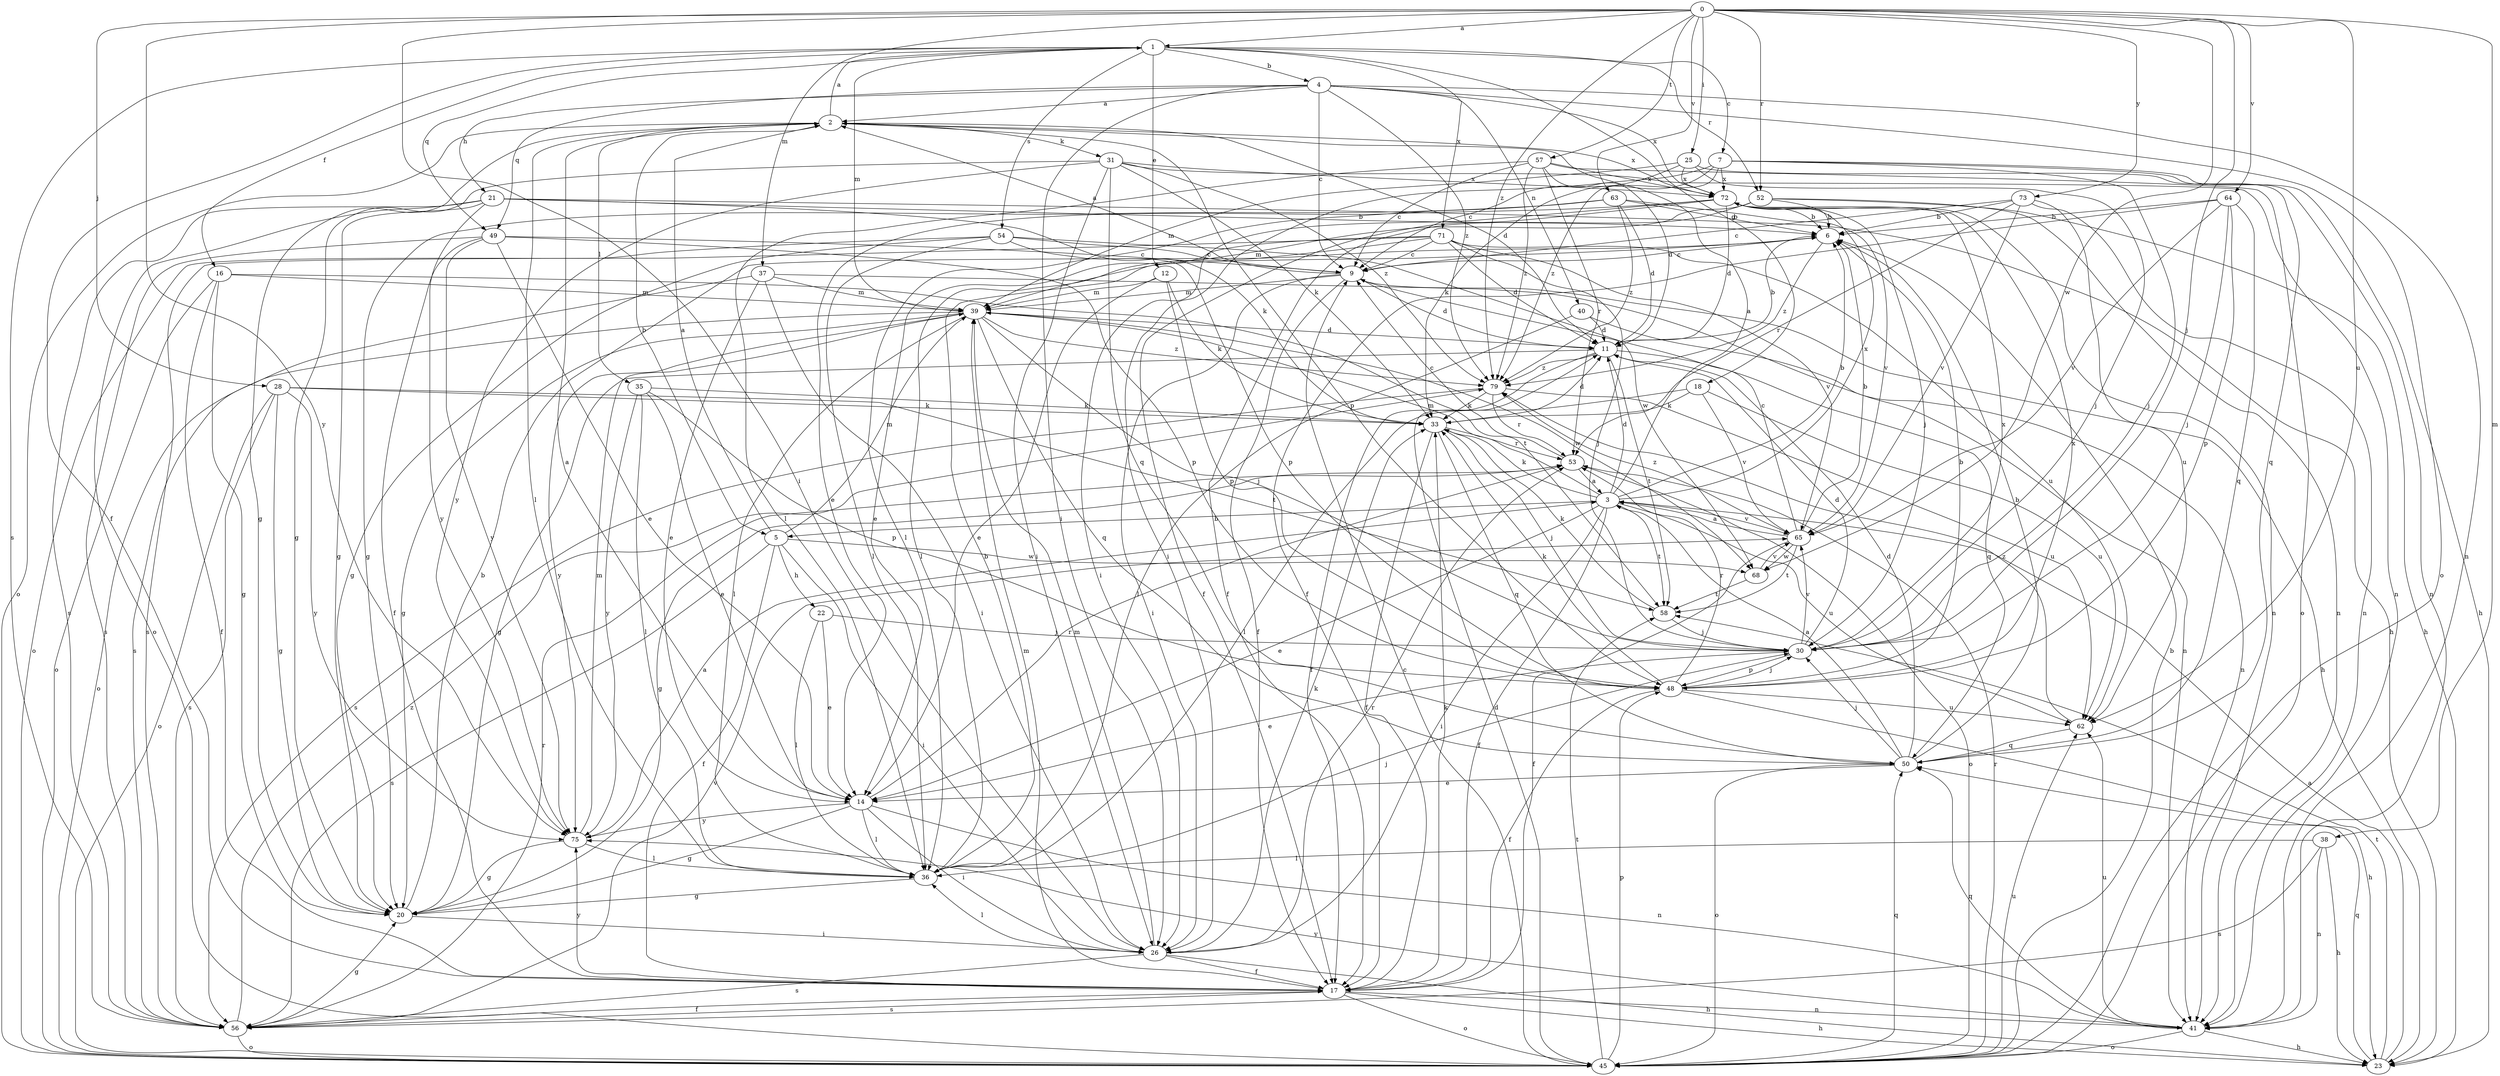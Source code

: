 strict digraph  {
0;
1;
2;
3;
4;
5;
6;
7;
9;
11;
12;
14;
16;
17;
18;
20;
21;
22;
23;
25;
26;
28;
30;
31;
33;
35;
36;
37;
38;
39;
40;
41;
45;
48;
49;
50;
52;
53;
54;
56;
57;
58;
62;
63;
64;
65;
68;
71;
72;
73;
75;
79;
0 -> 1  [label=a];
0 -> 25  [label=i];
0 -> 26  [label=i];
0 -> 28  [label=j];
0 -> 30  [label=j];
0 -> 37  [label=m];
0 -> 38  [label=m];
0 -> 52  [label=r];
0 -> 57  [label=t];
0 -> 62  [label=u];
0 -> 63  [label=v];
0 -> 64  [label=v];
0 -> 68  [label=w];
0 -> 73  [label=y];
0 -> 75  [label=y];
0 -> 79  [label=z];
1 -> 4  [label=b];
1 -> 7  [label=c];
1 -> 12  [label=e];
1 -> 16  [label=f];
1 -> 17  [label=f];
1 -> 18  [label=g];
1 -> 39  [label=m];
1 -> 49  [label=q];
1 -> 52  [label=r];
1 -> 54  [label=s];
1 -> 56  [label=s];
1 -> 71  [label=x];
2 -> 1  [label=a];
2 -> 5  [label=b];
2 -> 11  [label=d];
2 -> 20  [label=g];
2 -> 31  [label=k];
2 -> 35  [label=l];
2 -> 36  [label=l];
2 -> 45  [label=o];
2 -> 48  [label=p];
2 -> 72  [label=x];
3 -> 2  [label=a];
3 -> 5  [label=b];
3 -> 6  [label=b];
3 -> 11  [label=d];
3 -> 14  [label=e];
3 -> 17  [label=f];
3 -> 26  [label=i];
3 -> 33  [label=k];
3 -> 39  [label=m];
3 -> 58  [label=t];
3 -> 62  [label=u];
3 -> 65  [label=v];
3 -> 72  [label=x];
4 -> 2  [label=a];
4 -> 9  [label=c];
4 -> 21  [label=h];
4 -> 26  [label=i];
4 -> 40  [label=n];
4 -> 41  [label=n];
4 -> 45  [label=o];
4 -> 49  [label=q];
4 -> 72  [label=x];
4 -> 79  [label=z];
5 -> 2  [label=a];
5 -> 17  [label=f];
5 -> 22  [label=h];
5 -> 26  [label=i];
5 -> 39  [label=m];
5 -> 56  [label=s];
5 -> 68  [label=w];
6 -> 9  [label=c];
6 -> 79  [label=z];
7 -> 23  [label=h];
7 -> 26  [label=i];
7 -> 30  [label=j];
7 -> 33  [label=k];
7 -> 41  [label=n];
7 -> 72  [label=x];
7 -> 79  [label=z];
9 -> 2  [label=a];
9 -> 11  [label=d];
9 -> 17  [label=f];
9 -> 23  [label=h];
9 -> 26  [label=i];
9 -> 39  [label=m];
11 -> 6  [label=b];
11 -> 17  [label=f];
11 -> 20  [label=g];
11 -> 50  [label=q];
11 -> 58  [label=t];
11 -> 79  [label=z];
12 -> 14  [label=e];
12 -> 33  [label=k];
12 -> 39  [label=m];
12 -> 48  [label=p];
14 -> 2  [label=a];
14 -> 20  [label=g];
14 -> 26  [label=i];
14 -> 36  [label=l];
14 -> 41  [label=n];
14 -> 53  [label=r];
14 -> 75  [label=y];
16 -> 17  [label=f];
16 -> 20  [label=g];
16 -> 39  [label=m];
16 -> 45  [label=o];
16 -> 58  [label=t];
17 -> 23  [label=h];
17 -> 33  [label=k];
17 -> 39  [label=m];
17 -> 41  [label=n];
17 -> 45  [label=o];
17 -> 56  [label=s];
17 -> 75  [label=y];
18 -> 33  [label=k];
18 -> 36  [label=l];
18 -> 62  [label=u];
18 -> 65  [label=v];
20 -> 6  [label=b];
20 -> 26  [label=i];
21 -> 6  [label=b];
21 -> 20  [label=g];
21 -> 23  [label=h];
21 -> 33  [label=k];
21 -> 45  [label=o];
21 -> 56  [label=s];
21 -> 75  [label=y];
22 -> 14  [label=e];
22 -> 30  [label=j];
22 -> 36  [label=l];
23 -> 3  [label=a];
23 -> 50  [label=q];
23 -> 58  [label=t];
25 -> 9  [label=c];
25 -> 30  [label=j];
25 -> 39  [label=m];
25 -> 50  [label=q];
25 -> 72  [label=x];
26 -> 17  [label=f];
26 -> 23  [label=h];
26 -> 33  [label=k];
26 -> 36  [label=l];
26 -> 39  [label=m];
26 -> 53  [label=r];
26 -> 56  [label=s];
28 -> 20  [label=g];
28 -> 33  [label=k];
28 -> 45  [label=o];
28 -> 56  [label=s];
28 -> 58  [label=t];
28 -> 75  [label=y];
30 -> 11  [label=d];
30 -> 14  [label=e];
30 -> 48  [label=p];
30 -> 65  [label=v];
30 -> 72  [label=x];
31 -> 20  [label=g];
31 -> 26  [label=i];
31 -> 33  [label=k];
31 -> 41  [label=n];
31 -> 50  [label=q];
31 -> 72  [label=x];
31 -> 75  [label=y];
31 -> 79  [label=z];
33 -> 11  [label=d];
33 -> 17  [label=f];
33 -> 30  [label=j];
33 -> 50  [label=q];
33 -> 53  [label=r];
35 -> 14  [label=e];
35 -> 33  [label=k];
35 -> 36  [label=l];
35 -> 48  [label=p];
35 -> 75  [label=y];
36 -> 6  [label=b];
36 -> 20  [label=g];
36 -> 30  [label=j];
37 -> 14  [label=e];
37 -> 26  [label=i];
37 -> 39  [label=m];
37 -> 41  [label=n];
37 -> 56  [label=s];
38 -> 23  [label=h];
38 -> 36  [label=l];
38 -> 41  [label=n];
38 -> 56  [label=s];
39 -> 11  [label=d];
39 -> 20  [label=g];
39 -> 30  [label=j];
39 -> 36  [label=l];
39 -> 45  [label=o];
39 -> 50  [label=q];
39 -> 68  [label=w];
39 -> 75  [label=y];
39 -> 79  [label=z];
40 -> 11  [label=d];
40 -> 36  [label=l];
40 -> 41  [label=n];
41 -> 23  [label=h];
41 -> 45  [label=o];
41 -> 50  [label=q];
41 -> 62  [label=u];
41 -> 75  [label=y];
45 -> 6  [label=b];
45 -> 9  [label=c];
45 -> 11  [label=d];
45 -> 48  [label=p];
45 -> 50  [label=q];
45 -> 53  [label=r];
45 -> 58  [label=t];
45 -> 62  [label=u];
48 -> 6  [label=b];
48 -> 17  [label=f];
48 -> 23  [label=h];
48 -> 30  [label=j];
48 -> 33  [label=k];
48 -> 53  [label=r];
48 -> 62  [label=u];
48 -> 72  [label=x];
49 -> 9  [label=c];
49 -> 14  [label=e];
49 -> 17  [label=f];
49 -> 48  [label=p];
49 -> 56  [label=s];
49 -> 75  [label=y];
50 -> 3  [label=a];
50 -> 6  [label=b];
50 -> 11  [label=d];
50 -> 14  [label=e];
50 -> 30  [label=j];
50 -> 45  [label=o];
52 -> 6  [label=b];
52 -> 17  [label=f];
52 -> 23  [label=h];
52 -> 39  [label=m];
52 -> 41  [label=n];
53 -> 3  [label=a];
53 -> 9  [label=c];
53 -> 20  [label=g];
53 -> 45  [label=o];
54 -> 9  [label=c];
54 -> 20  [label=g];
54 -> 36  [label=l];
54 -> 45  [label=o];
54 -> 48  [label=p];
54 -> 68  [label=w];
56 -> 17  [label=f];
56 -> 20  [label=g];
56 -> 45  [label=o];
56 -> 53  [label=r];
56 -> 65  [label=v];
56 -> 79  [label=z];
57 -> 9  [label=c];
57 -> 11  [label=d];
57 -> 36  [label=l];
57 -> 45  [label=o];
57 -> 53  [label=r];
57 -> 72  [label=x];
57 -> 79  [label=z];
58 -> 30  [label=j];
58 -> 33  [label=k];
62 -> 50  [label=q];
62 -> 79  [label=z];
63 -> 6  [label=b];
63 -> 11  [label=d];
63 -> 20  [label=g];
63 -> 36  [label=l];
63 -> 65  [label=v];
63 -> 79  [label=z];
64 -> 6  [label=b];
64 -> 17  [label=f];
64 -> 30  [label=j];
64 -> 48  [label=p];
64 -> 50  [label=q];
64 -> 65  [label=v];
65 -> 3  [label=a];
65 -> 6  [label=b];
65 -> 9  [label=c];
65 -> 17  [label=f];
65 -> 58  [label=t];
65 -> 68  [label=w];
65 -> 79  [label=z];
68 -> 58  [label=t];
68 -> 65  [label=v];
71 -> 9  [label=c];
71 -> 11  [label=d];
71 -> 14  [label=e];
71 -> 30  [label=j];
71 -> 36  [label=l];
71 -> 56  [label=s];
71 -> 62  [label=u];
71 -> 65  [label=v];
72 -> 6  [label=b];
72 -> 11  [label=d];
72 -> 14  [label=e];
72 -> 17  [label=f];
72 -> 26  [label=i];
72 -> 30  [label=j];
72 -> 41  [label=n];
73 -> 6  [label=b];
73 -> 9  [label=c];
73 -> 41  [label=n];
73 -> 53  [label=r];
73 -> 62  [label=u];
73 -> 65  [label=v];
75 -> 3  [label=a];
75 -> 20  [label=g];
75 -> 36  [label=l];
75 -> 39  [label=m];
79 -> 33  [label=k];
79 -> 53  [label=r];
79 -> 56  [label=s];
79 -> 62  [label=u];
}

